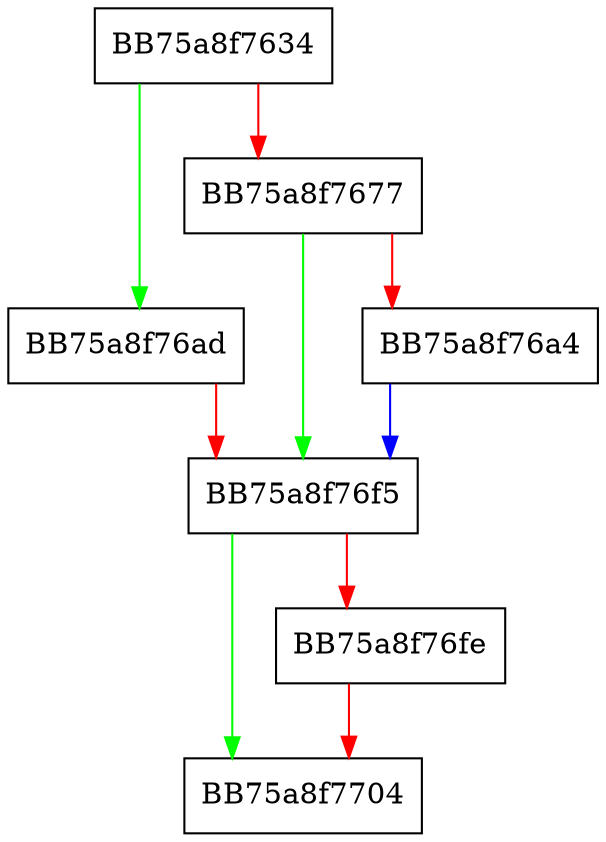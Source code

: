 digraph _is_privileged {
  node [shape="box"];
  graph [splines=ortho];
  BB75a8f7634 -> BB75a8f76ad [color="green"];
  BB75a8f7634 -> BB75a8f7677 [color="red"];
  BB75a8f7677 -> BB75a8f76f5 [color="green"];
  BB75a8f7677 -> BB75a8f76a4 [color="red"];
  BB75a8f76a4 -> BB75a8f76f5 [color="blue"];
  BB75a8f76ad -> BB75a8f76f5 [color="red"];
  BB75a8f76f5 -> BB75a8f7704 [color="green"];
  BB75a8f76f5 -> BB75a8f76fe [color="red"];
  BB75a8f76fe -> BB75a8f7704 [color="red"];
}